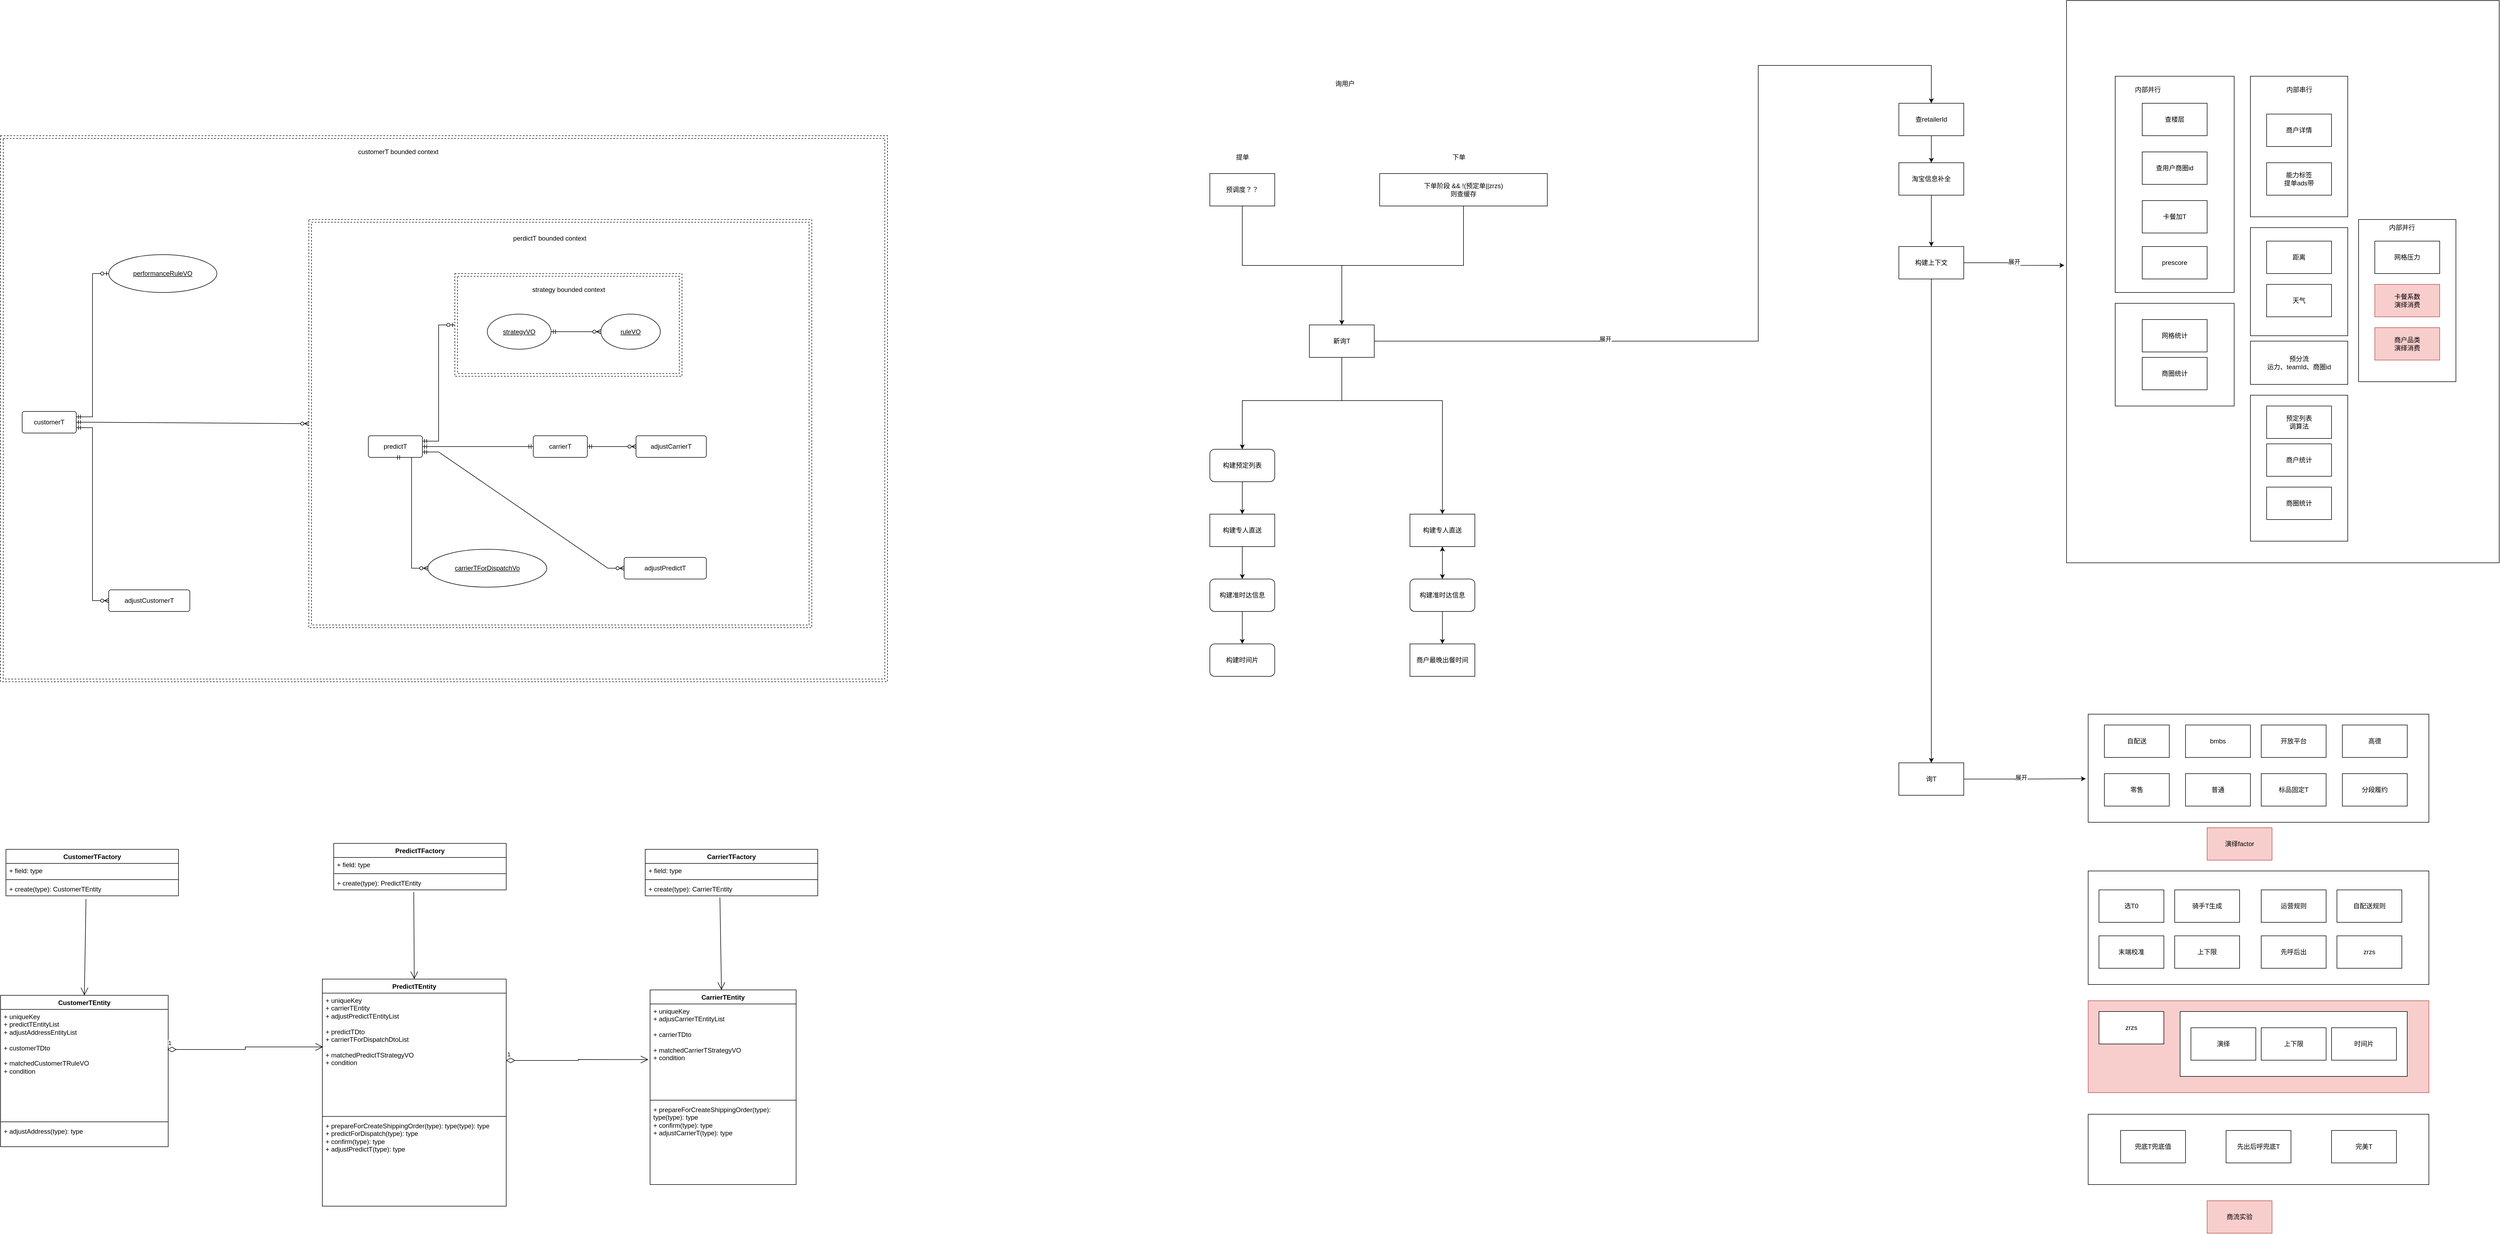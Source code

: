 <mxfile version="22.1.7" type="github">
  <diagram name="第 1 页" id="Sy9umP3xg3mDAJ2cGHKU">
    <mxGraphModel dx="2295" dy="1906" grid="1" gridSize="10" guides="1" tooltips="1" connect="1" arrows="1" fold="1" page="1" pageScale="1" pageWidth="827" pageHeight="1169" math="0" shadow="0">
      <root>
        <mxCell id="0" />
        <mxCell id="1" parent="0" />
        <mxCell id="K0B4q0zZ-ZlsoghsB4aM-43" value="" style="whiteSpace=wrap;html=1;" parent="1" vertex="1">
          <mxGeometry x="3550" y="-570" width="800" height="1040" as="geometry" />
        </mxCell>
        <mxCell id="5gtfUiYYgIrYR47HqZrA-16" value="" style="whiteSpace=wrap;html=1;align=center;dashed=1;shape=ext;margin=3;double=1;" parent="1" vertex="1">
          <mxGeometry x="-270" y="-320" width="1640" height="1010" as="geometry" />
        </mxCell>
        <mxCell id="5gtfUiYYgIrYR47HqZrA-20" value="" style="whiteSpace=wrap;html=1;align=center;dashed=1;shape=ext;margin=3;double=1;" parent="1" vertex="1">
          <mxGeometry x="300" y="-165" width="930" height="755" as="geometry" />
        </mxCell>
        <mxCell id="5gtfUiYYgIrYR47HqZrA-47" value="" style="whiteSpace=wrap;html=1;align=center;dashed=1;shape=ext;margin=3;double=1;" parent="1" vertex="1">
          <mxGeometry x="570" y="-65" width="420" height="190" as="geometry" />
        </mxCell>
        <mxCell id="5gtfUiYYgIrYR47HqZrA-2" value="customerT" style="rounded=1;arcSize=10;whiteSpace=wrap;html=1;align=center;" parent="1" vertex="1">
          <mxGeometry x="-230" y="190" width="100" height="40" as="geometry" />
        </mxCell>
        <mxCell id="5gtfUiYYgIrYR47HqZrA-3" value="predictT" style="rounded=1;arcSize=10;whiteSpace=wrap;html=1;align=center;" parent="1" vertex="1">
          <mxGeometry x="410" y="235" width="100" height="40" as="geometry" />
        </mxCell>
        <mxCell id="5gtfUiYYgIrYR47HqZrA-5" value="carrierT" style="rounded=1;arcSize=10;whiteSpace=wrap;html=1;align=center;" parent="1" vertex="1">
          <mxGeometry x="715" y="235" width="100" height="40" as="geometry" />
        </mxCell>
        <mxCell id="5gtfUiYYgIrYR47HqZrA-6" value="" style="edgeStyle=entityRelationEdgeStyle;fontSize=12;html=1;endArrow=ERmandOne;startArrow=ERmandOne;rounded=0;exitX=1;exitY=0.5;exitDx=0;exitDy=0;entryX=0;entryY=0.5;entryDx=0;entryDy=0;" parent="1" source="5gtfUiYYgIrYR47HqZrA-3" target="5gtfUiYYgIrYR47HqZrA-5" edge="1">
          <mxGeometry width="100" height="100" relative="1" as="geometry">
            <mxPoint x="686" y="350" as="sourcePoint" />
            <mxPoint x="890" y="257.5" as="targetPoint" />
          </mxGeometry>
        </mxCell>
        <mxCell id="5gtfUiYYgIrYR47HqZrA-10" value="adjustCarrierT" style="rounded=1;arcSize=10;whiteSpace=wrap;html=1;align=center;" parent="1" vertex="1">
          <mxGeometry x="905" y="235" width="130" height="40" as="geometry" />
        </mxCell>
        <mxCell id="5gtfUiYYgIrYR47HqZrA-12" value="adjustCustomerT" style="rounded=1;arcSize=10;whiteSpace=wrap;html=1;align=center;" parent="1" vertex="1">
          <mxGeometry x="-70" y="520" width="150" height="40" as="geometry" />
        </mxCell>
        <mxCell id="5gtfUiYYgIrYR47HqZrA-13" value="adjustPredictT" style="rounded=1;arcSize=10;whiteSpace=wrap;html=1;align=center;" parent="1" vertex="1">
          <mxGeometry x="883" y="460" width="152" height="40" as="geometry" />
        </mxCell>
        <mxCell id="5gtfUiYYgIrYR47HqZrA-14" value="" style="edgeStyle=entityRelationEdgeStyle;fontSize=12;html=1;endArrow=ERzeroToMany;rounded=0;exitX=0.5;exitY=1;exitDx=0;exitDy=0;startArrow=ERmandOne;" parent="1" source="5gtfUiYYgIrYR47HqZrA-3" target="5gtfUiYYgIrYR47HqZrA-32" edge="1">
          <mxGeometry width="100" height="100" relative="1" as="geometry">
            <mxPoint x="516" y="480" as="sourcePoint" />
            <mxPoint x="616" y="380" as="targetPoint" />
            <Array as="points">
              <mxPoint x="470" y="440" />
              <mxPoint x="450" y="380" />
              <mxPoint x="450" y="330" />
              <mxPoint x="480" y="410" />
            </Array>
          </mxGeometry>
        </mxCell>
        <mxCell id="5gtfUiYYgIrYR47HqZrA-17" value="customerT bounded context" style="text;html=1;align=center;verticalAlign=middle;resizable=0;points=[];autosize=1;strokeColor=none;fillColor=none;" parent="1" vertex="1">
          <mxGeometry x="340" y="-310" width="250" height="40" as="geometry" />
        </mxCell>
        <mxCell id="5gtfUiYYgIrYR47HqZrA-18" value="performanceRuleVO" style="rounded=1;arcSize=10;whiteSpace=wrap;html=1;align=center;shape=ellipse;margin=3;double=1;perimeter=ellipsePerimeter;fontStyle=4;" parent="1" vertex="1">
          <mxGeometry x="-70" y="-100" width="200" height="70" as="geometry" />
        </mxCell>
        <mxCell id="5gtfUiYYgIrYR47HqZrA-21" value="perdictT bounded context" style="text;html=1;align=center;verticalAlign=middle;resizable=0;points=[];autosize=1;strokeColor=none;fillColor=none;" parent="1" vertex="1">
          <mxGeometry x="630" y="-150" width="230" height="40" as="geometry" />
        </mxCell>
        <mxCell id="5gtfUiYYgIrYR47HqZrA-26" value="strategyVO" style="rounded=1;arcSize=10;whiteSpace=wrap;html=1;align=center;shape=ellipse;perimeter=ellipsePerimeter;fontStyle=4;" parent="1" vertex="1">
          <mxGeometry x="630" y="10" width="118" height="65" as="geometry" />
        </mxCell>
        <mxCell id="5gtfUiYYgIrYR47HqZrA-27" value="ruleVO" style="rounded=1;arcSize=10;whiteSpace=wrap;html=1;align=center;shape=ellipse;perimeter=ellipsePerimeter;fontStyle=4;" parent="1" vertex="1">
          <mxGeometry x="840" y="10" width="110" height="65" as="geometry" />
        </mxCell>
        <mxCell id="5gtfUiYYgIrYR47HqZrA-32" value="carrierTForDispatchVo" style="rounded=1;arcSize=10;whiteSpace=wrap;html=1;align=center;shape=ellipse;perimeter=ellipsePerimeter;fontStyle=4;" parent="1" vertex="1">
          <mxGeometry x="520" y="445" width="220" height="70" as="geometry" />
        </mxCell>
        <mxCell id="5gtfUiYYgIrYR47HqZrA-34" value="" style="edgeStyle=entityRelationEdgeStyle;fontSize=12;html=1;endArrow=ERzeroToOne;startArrow=ERmandOne;rounded=0;exitX=1;exitY=0.25;exitDx=0;exitDy=0;" parent="1" source="5gtfUiYYgIrYR47HqZrA-2" target="5gtfUiYYgIrYR47HqZrA-18" edge="1">
          <mxGeometry width="100" height="100" relative="1" as="geometry">
            <mxPoint x="-180" y="100" as="sourcePoint" />
            <mxPoint x="-30" y="-20" as="targetPoint" />
          </mxGeometry>
        </mxCell>
        <mxCell id="5gtfUiYYgIrYR47HqZrA-35" value="" style="edgeStyle=entityRelationEdgeStyle;fontSize=12;html=1;endArrow=ERzeroToOne;startArrow=ERmandOne;rounded=0;exitX=1;exitY=0.25;exitDx=0;exitDy=0;entryX=0;entryY=0.5;entryDx=0;entryDy=0;" parent="1" source="5gtfUiYYgIrYR47HqZrA-3" target="5gtfUiYYgIrYR47HqZrA-47" edge="1">
          <mxGeometry width="100" height="100" relative="1" as="geometry">
            <mxPoint x="-190" y="75" as="sourcePoint" />
            <mxPoint x="570" y="265" as="targetPoint" />
          </mxGeometry>
        </mxCell>
        <mxCell id="5gtfUiYYgIrYR47HqZrA-39" value="" style="edgeStyle=entityRelationEdgeStyle;fontSize=12;html=1;endArrow=ERzeroToMany;startArrow=ERmandOne;rounded=0;exitX=1;exitY=0.75;exitDx=0;exitDy=0;" parent="1" source="5gtfUiYYgIrYR47HqZrA-3" target="5gtfUiYYgIrYR47HqZrA-13" edge="1">
          <mxGeometry width="100" height="100" relative="1" as="geometry">
            <mxPoint x="520" y="485" as="sourcePoint" />
            <mxPoint x="620" y="385" as="targetPoint" />
          </mxGeometry>
        </mxCell>
        <mxCell id="5gtfUiYYgIrYR47HqZrA-42" value="" style="edgeStyle=entityRelationEdgeStyle;fontSize=12;html=1;endArrow=ERzeroToMany;startArrow=ERmandOne;rounded=0;exitX=1;exitY=0.5;exitDx=0;exitDy=0;entryX=0;entryY=0.5;entryDx=0;entryDy=0;" parent="1" source="5gtfUiYYgIrYR47HqZrA-5" target="5gtfUiYYgIrYR47HqZrA-10" edge="1">
          <mxGeometry width="100" height="100" relative="1" as="geometry">
            <mxPoint x="875" y="260" as="sourcePoint" />
            <mxPoint x="975" y="160" as="targetPoint" />
          </mxGeometry>
        </mxCell>
        <mxCell id="5gtfUiYYgIrYR47HqZrA-48" value="strategy bounded context" style="text;html=1;align=center;verticalAlign=middle;resizable=0;points=[];autosize=1;strokeColor=none;fillColor=none;" parent="1" vertex="1">
          <mxGeometry x="665" y="-55" width="230" height="40" as="geometry" />
        </mxCell>
        <mxCell id="5gtfUiYYgIrYR47HqZrA-58" value="" style="edgeStyle=entityRelationEdgeStyle;fontSize=12;html=1;endArrow=ERzeroToMany;startArrow=ERmandOne;rounded=0;exitX=1;exitY=0.75;exitDx=0;exitDy=0;entryX=0;entryY=0.5;entryDx=0;entryDy=0;" parent="1" source="5gtfUiYYgIrYR47HqZrA-2" target="5gtfUiYYgIrYR47HqZrA-12" edge="1">
          <mxGeometry width="100" height="100" relative="1" as="geometry">
            <mxPoint x="-60" y="400" as="sourcePoint" />
            <mxPoint x="40" y="300" as="targetPoint" />
          </mxGeometry>
        </mxCell>
        <mxCell id="5gtfUiYYgIrYR47HqZrA-59" value="" style="edgeStyle=entityRelationEdgeStyle;fontSize=12;html=1;endArrow=ERzeroToMany;startArrow=ERmandOne;rounded=0;exitX=1;exitY=0.5;exitDx=0;exitDy=0;entryX=0;entryY=0.5;entryDx=0;entryDy=0;" parent="1" source="5gtfUiYYgIrYR47HqZrA-2" target="5gtfUiYYgIrYR47HqZrA-20" edge="1">
          <mxGeometry width="100" height="100" relative="1" as="geometry">
            <mxPoint x="20" y="170" as="sourcePoint" />
            <mxPoint x="120" y="70" as="targetPoint" />
          </mxGeometry>
        </mxCell>
        <mxCell id="5gtfUiYYgIrYR47HqZrA-60" value="" style="edgeStyle=entityRelationEdgeStyle;fontSize=12;html=1;endArrow=ERzeroToMany;startArrow=ERmandOne;rounded=0;exitX=1;exitY=0.5;exitDx=0;exitDy=0;" parent="1" source="5gtfUiYYgIrYR47HqZrA-26" target="5gtfUiYYgIrYR47HqZrA-27" edge="1">
          <mxGeometry width="100" height="100" relative="1" as="geometry">
            <mxPoint x="760" y="35" as="sourcePoint" />
            <mxPoint x="860" y="-65" as="targetPoint" />
          </mxGeometry>
        </mxCell>
        <mxCell id="5gtfUiYYgIrYR47HqZrA-74" value="&lt;span style=&quot;color: rgb(0, 0, 0); font-family: Helvetica; font-size: 12px; font-style: normal; font-variant-ligatures: normal; font-variant-caps: normal; font-weight: 400; letter-spacing: normal; orphans: 2; text-align: center; text-indent: 0px; text-transform: none; widows: 2; word-spacing: 0px; -webkit-text-stroke-width: 0px; background-color: rgb(251, 251, 251); text-decoration-thickness: initial; text-decoration-style: initial; text-decoration-color: initial; float: none; display: inline !important;&quot;&gt;询用户&lt;br&gt;&lt;br&gt;&lt;/span&gt;" style="text;whiteSpace=wrap;html=1;" parent="1" vertex="1">
          <mxGeometry x="2196" y="-430" width="260" height="50" as="geometry" />
        </mxCell>
        <mxCell id="5gtfUiYYgIrYR47HqZrA-94" style="edgeStyle=orthogonalEdgeStyle;rounded=0;orthogonalLoop=1;jettySize=auto;html=1;" parent="1" source="5gtfUiYYgIrYR47HqZrA-76" target="5gtfUiYYgIrYR47HqZrA-84" edge="1">
          <mxGeometry relative="1" as="geometry">
            <Array as="points">
              <mxPoint x="2435" y="-80" />
              <mxPoint x="2210" y="-80" />
            </Array>
          </mxGeometry>
        </mxCell>
        <mxCell id="5gtfUiYYgIrYR47HqZrA-76" value="下单阶段 &amp;amp;&amp;amp; !(预定单||zrzs)&lt;br&gt;则查缓存" style="whiteSpace=wrap;html=1;" parent="1" vertex="1">
          <mxGeometry x="2280" y="-250" width="310" height="60" as="geometry" />
        </mxCell>
        <mxCell id="5gtfUiYYgIrYR47HqZrA-80" value="提单" style="text;html=1;align=center;verticalAlign=middle;resizable=0;points=[];autosize=1;strokeColor=none;fillColor=none;" parent="1" vertex="1">
          <mxGeometry x="1996" y="-300" width="60" height="40" as="geometry" />
        </mxCell>
        <mxCell id="5gtfUiYYgIrYR47HqZrA-81" value="下单" style="text;html=1;align=center;verticalAlign=middle;resizable=0;points=[];autosize=1;strokeColor=none;fillColor=none;" parent="1" vertex="1">
          <mxGeometry x="2396" y="-300" width="60" height="40" as="geometry" />
        </mxCell>
        <mxCell id="5gtfUiYYgIrYR47HqZrA-95" style="edgeStyle=orthogonalEdgeStyle;rounded=0;orthogonalLoop=1;jettySize=auto;html=1;" parent="1" source="5gtfUiYYgIrYR47HqZrA-82" target="5gtfUiYYgIrYR47HqZrA-84" edge="1">
          <mxGeometry relative="1" as="geometry">
            <Array as="points">
              <mxPoint x="2026" y="-80" />
              <mxPoint x="2210" y="-80" />
            </Array>
          </mxGeometry>
        </mxCell>
        <mxCell id="5gtfUiYYgIrYR47HqZrA-82" value="预调度？？" style="whiteSpace=wrap;html=1;" parent="1" vertex="1">
          <mxGeometry x="1966" y="-250" width="120" height="60" as="geometry" />
        </mxCell>
        <mxCell id="5gtfUiYYgIrYR47HqZrA-96" style="edgeStyle=orthogonalEdgeStyle;rounded=0;orthogonalLoop=1;jettySize=auto;html=1;entryX=0.5;entryY=0;entryDx=0;entryDy=0;" parent="1" source="5gtfUiYYgIrYR47HqZrA-84" target="5gtfUiYYgIrYR47HqZrA-85" edge="1">
          <mxGeometry relative="1" as="geometry">
            <Array as="points">
              <mxPoint x="2210" y="170" />
              <mxPoint x="2026" y="170" />
            </Array>
          </mxGeometry>
        </mxCell>
        <mxCell id="5gtfUiYYgIrYR47HqZrA-97" style="edgeStyle=orthogonalEdgeStyle;rounded=0;orthogonalLoop=1;jettySize=auto;html=1;" parent="1" source="5gtfUiYYgIrYR47HqZrA-84" target="5gtfUiYYgIrYR47HqZrA-89" edge="1">
          <mxGeometry relative="1" as="geometry">
            <Array as="points">
              <mxPoint x="2210" y="170" />
              <mxPoint x="2396" y="170" />
            </Array>
          </mxGeometry>
        </mxCell>
        <mxCell id="5gtfUiYYgIrYR47HqZrA-103" style="edgeStyle=orthogonalEdgeStyle;rounded=0;orthogonalLoop=1;jettySize=auto;html=1;entryX=0.5;entryY=0;entryDx=0;entryDy=0;" parent="1" source="5gtfUiYYgIrYR47HqZrA-84" target="5gtfUiYYgIrYR47HqZrA-105" edge="1">
          <mxGeometry relative="1" as="geometry">
            <mxPoint x="3150" y="-350" as="targetPoint" />
            <Array as="points">
              <mxPoint x="2980" y="60" />
              <mxPoint x="2980" y="-450" />
              <mxPoint x="3300" y="-450" />
            </Array>
          </mxGeometry>
        </mxCell>
        <mxCell id="5gtfUiYYgIrYR47HqZrA-106" value="展开" style="edgeLabel;html=1;align=center;verticalAlign=middle;resizable=0;points=[];" parent="5gtfUiYYgIrYR47HqZrA-103" vertex="1" connectable="0">
          <mxGeometry x="-0.47" y="4" relative="1" as="geometry">
            <mxPoint as="offset" />
          </mxGeometry>
        </mxCell>
        <mxCell id="5gtfUiYYgIrYR47HqZrA-84" value="新询T" style="whiteSpace=wrap;html=1;" parent="1" vertex="1">
          <mxGeometry x="2150" y="30" width="120" height="60" as="geometry" />
        </mxCell>
        <mxCell id="5gtfUiYYgIrYR47HqZrA-98" value="" style="edgeStyle=orthogonalEdgeStyle;rounded=0;orthogonalLoop=1;jettySize=auto;html=1;" parent="1" source="5gtfUiYYgIrYR47HqZrA-85" target="5gtfUiYYgIrYR47HqZrA-91" edge="1">
          <mxGeometry relative="1" as="geometry" />
        </mxCell>
        <mxCell id="5gtfUiYYgIrYR47HqZrA-85" value="构建预定列表" style="rounded=1;whiteSpace=wrap;html=1;" parent="1" vertex="1">
          <mxGeometry x="1966" y="260" width="120" height="60" as="geometry" />
        </mxCell>
        <mxCell id="5gtfUiYYgIrYR47HqZrA-100" value="" style="edgeStyle=orthogonalEdgeStyle;rounded=0;orthogonalLoop=1;jettySize=auto;html=1;" parent="1" source="5gtfUiYYgIrYR47HqZrA-86" target="5gtfUiYYgIrYR47HqZrA-87" edge="1">
          <mxGeometry relative="1" as="geometry" />
        </mxCell>
        <mxCell id="5gtfUiYYgIrYR47HqZrA-86" value="构建准时达信息" style="rounded=1;whiteSpace=wrap;html=1;" parent="1" vertex="1">
          <mxGeometry x="1966" y="500" width="120" height="60" as="geometry" />
        </mxCell>
        <mxCell id="5gtfUiYYgIrYR47HqZrA-87" value="构建时间片" style="rounded=1;whiteSpace=wrap;html=1;" parent="1" vertex="1">
          <mxGeometry x="1966" y="620" width="120" height="60" as="geometry" />
        </mxCell>
        <mxCell id="5gtfUiYYgIrYR47HqZrA-88" value="商户最晚出餐时间" style="whiteSpace=wrap;html=1;" parent="1" vertex="1">
          <mxGeometry x="2336" y="620" width="120" height="60" as="geometry" />
        </mxCell>
        <mxCell id="5gtfUiYYgIrYR47HqZrA-101" value="" style="edgeStyle=orthogonalEdgeStyle;rounded=0;orthogonalLoop=1;jettySize=auto;html=1;" parent="1" source="5gtfUiYYgIrYR47HqZrA-89" target="5gtfUiYYgIrYR47HqZrA-90" edge="1">
          <mxGeometry relative="1" as="geometry" />
        </mxCell>
        <mxCell id="5gtfUiYYgIrYR47HqZrA-89" value="构建专人直送" style="whiteSpace=wrap;html=1;" parent="1" vertex="1">
          <mxGeometry x="2336" y="380" width="120" height="60" as="geometry" />
        </mxCell>
        <mxCell id="5gtfUiYYgIrYR47HqZrA-102" value="" style="edgeStyle=orthogonalEdgeStyle;rounded=0;orthogonalLoop=1;jettySize=auto;html=1;" parent="1" source="5gtfUiYYgIrYR47HqZrA-90" target="5gtfUiYYgIrYR47HqZrA-88" edge="1">
          <mxGeometry relative="1" as="geometry" />
        </mxCell>
        <mxCell id="j1E3PI4-q5CCPXzSKbCA-19" value="" style="edgeStyle=orthogonalEdgeStyle;rounded=0;orthogonalLoop=1;jettySize=auto;html=1;" edge="1" parent="1" source="5gtfUiYYgIrYR47HqZrA-90" target="5gtfUiYYgIrYR47HqZrA-89">
          <mxGeometry relative="1" as="geometry" />
        </mxCell>
        <mxCell id="5gtfUiYYgIrYR47HqZrA-90" value="构建准时达信息" style="rounded=1;whiteSpace=wrap;html=1;" parent="1" vertex="1">
          <mxGeometry x="2336" y="500" width="120" height="60" as="geometry" />
        </mxCell>
        <mxCell id="5gtfUiYYgIrYR47HqZrA-99" value="" style="edgeStyle=orthogonalEdgeStyle;rounded=0;orthogonalLoop=1;jettySize=auto;html=1;" parent="1" source="5gtfUiYYgIrYR47HqZrA-91" target="5gtfUiYYgIrYR47HqZrA-86" edge="1">
          <mxGeometry relative="1" as="geometry" />
        </mxCell>
        <mxCell id="5gtfUiYYgIrYR47HqZrA-91" value="构建专人直送" style="whiteSpace=wrap;html=1;" parent="1" vertex="1">
          <mxGeometry x="1966" y="380" width="120" height="60" as="geometry" />
        </mxCell>
        <mxCell id="5gtfUiYYgIrYR47HqZrA-92" style="edgeStyle=orthogonalEdgeStyle;rounded=0;orthogonalLoop=1;jettySize=auto;html=1;exitX=0.5;exitY=1;exitDx=0;exitDy=0;" parent="1" source="5gtfUiYYgIrYR47HqZrA-85" target="5gtfUiYYgIrYR47HqZrA-85" edge="1">
          <mxGeometry relative="1" as="geometry" />
        </mxCell>
        <mxCell id="K0B4q0zZ-ZlsoghsB4aM-3" value="" style="edgeStyle=orthogonalEdgeStyle;rounded=0;orthogonalLoop=1;jettySize=auto;html=1;" parent="1" source="5gtfUiYYgIrYR47HqZrA-105" target="K0B4q0zZ-ZlsoghsB4aM-2" edge="1">
          <mxGeometry relative="1" as="geometry" />
        </mxCell>
        <mxCell id="5gtfUiYYgIrYR47HqZrA-105" value="查retailerId" style="whiteSpace=wrap;html=1;" parent="1" vertex="1">
          <mxGeometry x="3240" y="-380" width="120" height="60" as="geometry" />
        </mxCell>
        <mxCell id="K0B4q0zZ-ZlsoghsB4aM-5" value="" style="edgeStyle=orthogonalEdgeStyle;rounded=0;orthogonalLoop=1;jettySize=auto;html=1;" parent="1" source="K0B4q0zZ-ZlsoghsB4aM-2" target="K0B4q0zZ-ZlsoghsB4aM-4" edge="1">
          <mxGeometry relative="1" as="geometry" />
        </mxCell>
        <mxCell id="K0B4q0zZ-ZlsoghsB4aM-2" value="淘宝信息补全" style="whiteSpace=wrap;html=1;" parent="1" vertex="1">
          <mxGeometry x="3240" y="-270" width="120" height="60" as="geometry" />
        </mxCell>
        <mxCell id="K0B4q0zZ-ZlsoghsB4aM-48" style="edgeStyle=orthogonalEdgeStyle;rounded=0;orthogonalLoop=1;jettySize=auto;html=1;entryX=0.5;entryY=0;entryDx=0;entryDy=0;" parent="1" source="K0B4q0zZ-ZlsoghsB4aM-4" target="K0B4q0zZ-ZlsoghsB4aM-47" edge="1">
          <mxGeometry relative="1" as="geometry" />
        </mxCell>
        <mxCell id="K0B4q0zZ-ZlsoghsB4aM-4" value="构建上下文" style="whiteSpace=wrap;html=1;" parent="1" vertex="1">
          <mxGeometry x="3240" y="-115" width="120" height="60" as="geometry" />
        </mxCell>
        <mxCell id="K0B4q0zZ-ZlsoghsB4aM-6" value="" style="whiteSpace=wrap;html=1;" parent="1" vertex="1">
          <mxGeometry x="3640" y="-430" width="220" height="400" as="geometry" />
        </mxCell>
        <mxCell id="K0B4q0zZ-ZlsoghsB4aM-7" value="查用户商圈id" style="whiteSpace=wrap;html=1;" parent="1" vertex="1">
          <mxGeometry x="3690" y="-290" width="120" height="60" as="geometry" />
        </mxCell>
        <mxCell id="K0B4q0zZ-ZlsoghsB4aM-8" value="卡餐加T" style="whiteSpace=wrap;html=1;" parent="1" vertex="1">
          <mxGeometry x="3690" y="-200" width="120" height="60" as="geometry" />
        </mxCell>
        <mxCell id="K0B4q0zZ-ZlsoghsB4aM-9" value="prescore" style="whiteSpace=wrap;html=1;" parent="1" vertex="1">
          <mxGeometry x="3690" y="-115" width="120" height="60" as="geometry" />
        </mxCell>
        <mxCell id="K0B4q0zZ-ZlsoghsB4aM-13" value="" style="whiteSpace=wrap;html=1;" parent="1" vertex="1">
          <mxGeometry x="3890" y="-430" width="180" height="260" as="geometry" />
        </mxCell>
        <mxCell id="K0B4q0zZ-ZlsoghsB4aM-15" value="能力标签&lt;br&gt;提单ads带" style="whiteSpace=wrap;html=1;" parent="1" vertex="1">
          <mxGeometry x="3920" y="-270" width="120" height="60" as="geometry" />
        </mxCell>
        <mxCell id="K0B4q0zZ-ZlsoghsB4aM-17" value="" style="whiteSpace=wrap;html=1;" parent="1" vertex="1">
          <mxGeometry x="4090" y="-165" width="180" height="300" as="geometry" />
        </mxCell>
        <mxCell id="K0B4q0zZ-ZlsoghsB4aM-19" value="商户品类&lt;br&gt;演绎消费" style="whiteSpace=wrap;html=1;fillColor=#f8cecc;strokeColor=#b85450;" parent="1" vertex="1">
          <mxGeometry x="4120" y="35" width="120" height="60" as="geometry" />
        </mxCell>
        <mxCell id="K0B4q0zZ-ZlsoghsB4aM-21" value="网格压力" style="whiteSpace=wrap;html=1;" parent="1" vertex="1">
          <mxGeometry x="4120" y="-125" width="120" height="60" as="geometry" />
        </mxCell>
        <mxCell id="K0B4q0zZ-ZlsoghsB4aM-24" value="查楼层" style="whiteSpace=wrap;html=1;" parent="1" vertex="1">
          <mxGeometry x="3690" y="-380" width="120" height="60" as="geometry" />
        </mxCell>
        <mxCell id="K0B4q0zZ-ZlsoghsB4aM-26" value="商户详情" style="whiteSpace=wrap;html=1;" parent="1" vertex="1">
          <mxGeometry x="3920" y="-360" width="120" height="60" as="geometry" />
        </mxCell>
        <mxCell id="K0B4q0zZ-ZlsoghsB4aM-27" value="内部并行" style="text;html=1;align=center;verticalAlign=middle;resizable=0;points=[];autosize=1;strokeColor=none;fillColor=none;" parent="1" vertex="1">
          <mxGeometry x="3650" y="-425" width="100" height="40" as="geometry" />
        </mxCell>
        <mxCell id="K0B4q0zZ-ZlsoghsB4aM-28" value="内部串行" style="text;html=1;align=center;verticalAlign=middle;resizable=0;points=[];autosize=1;strokeColor=none;fillColor=none;" parent="1" vertex="1">
          <mxGeometry x="3930" y="-425" width="100" height="40" as="geometry" />
        </mxCell>
        <mxCell id="K0B4q0zZ-ZlsoghsB4aM-29" value="卡餐系数&lt;br&gt;演绎消费" style="whiteSpace=wrap;html=1;fillColor=#f8cecc;strokeColor=#b85450;" parent="1" vertex="1">
          <mxGeometry x="4120" y="-45" width="120" height="60" as="geometry" />
        </mxCell>
        <mxCell id="K0B4q0zZ-ZlsoghsB4aM-30" value="内部并行" style="text;html=1;align=center;verticalAlign=middle;resizable=0;points=[];autosize=1;strokeColor=none;fillColor=none;" parent="1" vertex="1">
          <mxGeometry x="4120" y="-170" width="100" height="40" as="geometry" />
        </mxCell>
        <mxCell id="K0B4q0zZ-ZlsoghsB4aM-31" value="预分流&lt;br&gt;运力、teamId、商圈id" style="whiteSpace=wrap;html=1;" parent="1" vertex="1">
          <mxGeometry x="3890" y="60" width="180" height="80" as="geometry" />
        </mxCell>
        <mxCell id="K0B4q0zZ-ZlsoghsB4aM-32" value="" style="whiteSpace=wrap;html=1;" parent="1" vertex="1">
          <mxGeometry x="3890" y="-150" width="180" height="200" as="geometry" />
        </mxCell>
        <mxCell id="K0B4q0zZ-ZlsoghsB4aM-33" value="距离" style="whiteSpace=wrap;html=1;" parent="1" vertex="1">
          <mxGeometry x="3920" y="-125" width="120" height="60" as="geometry" />
        </mxCell>
        <mxCell id="K0B4q0zZ-ZlsoghsB4aM-34" value="天气" style="whiteSpace=wrap;html=1;" parent="1" vertex="1">
          <mxGeometry x="3920" y="-45" width="120" height="60" as="geometry" />
        </mxCell>
        <mxCell id="K0B4q0zZ-ZlsoghsB4aM-35" value="" style="whiteSpace=wrap;html=1;" parent="1" vertex="1">
          <mxGeometry x="3640" y="-10" width="220" height="190" as="geometry" />
        </mxCell>
        <mxCell id="K0B4q0zZ-ZlsoghsB4aM-36" value="网格统计" style="whiteSpace=wrap;html=1;" parent="1" vertex="1">
          <mxGeometry x="3690" y="20" width="120" height="60" as="geometry" />
        </mxCell>
        <mxCell id="K0B4q0zZ-ZlsoghsB4aM-37" value="商圈统计" style="whiteSpace=wrap;html=1;" parent="1" vertex="1">
          <mxGeometry x="3690" y="90" width="120" height="60" as="geometry" />
        </mxCell>
        <mxCell id="K0B4q0zZ-ZlsoghsB4aM-39" value="" style="whiteSpace=wrap;html=1;" parent="1" vertex="1">
          <mxGeometry x="3890" y="160" width="180" height="270" as="geometry" />
        </mxCell>
        <mxCell id="K0B4q0zZ-ZlsoghsB4aM-40" value="商户统计" style="whiteSpace=wrap;html=1;" parent="1" vertex="1">
          <mxGeometry x="3920" y="250" width="120" height="60" as="geometry" />
        </mxCell>
        <mxCell id="K0B4q0zZ-ZlsoghsB4aM-41" value="商圈统计" style="whiteSpace=wrap;html=1;" parent="1" vertex="1">
          <mxGeometry x="3920" y="330" width="120" height="60" as="geometry" />
        </mxCell>
        <mxCell id="K0B4q0zZ-ZlsoghsB4aM-42" value="预定列表&lt;br style=&quot;border-color: var(--border-color);&quot;&gt;调算法" style="whiteSpace=wrap;html=1;" parent="1" vertex="1">
          <mxGeometry x="3920" y="180" width="120" height="60" as="geometry" />
        </mxCell>
        <mxCell id="K0B4q0zZ-ZlsoghsB4aM-45" style="edgeStyle=orthogonalEdgeStyle;rounded=0;orthogonalLoop=1;jettySize=auto;html=1;entryX=-0.005;entryY=0.471;entryDx=0;entryDy=0;entryPerimeter=0;" parent="1" source="K0B4q0zZ-ZlsoghsB4aM-4" target="K0B4q0zZ-ZlsoghsB4aM-43" edge="1">
          <mxGeometry relative="1" as="geometry" />
        </mxCell>
        <mxCell id="K0B4q0zZ-ZlsoghsB4aM-46" value="展开" style="edgeLabel;html=1;align=center;verticalAlign=middle;resizable=0;points=[];" parent="K0B4q0zZ-ZlsoghsB4aM-45" vertex="1" connectable="0">
          <mxGeometry x="-0.025" y="2" relative="1" as="geometry">
            <mxPoint as="offset" />
          </mxGeometry>
        </mxCell>
        <mxCell id="K0B4q0zZ-ZlsoghsB4aM-47" value="询T" style="whiteSpace=wrap;html=1;" parent="1" vertex="1">
          <mxGeometry x="3240" y="840" width="120" height="60" as="geometry" />
        </mxCell>
        <mxCell id="K0B4q0zZ-ZlsoghsB4aM-49" value="" style="whiteSpace=wrap;html=1;" parent="1" vertex="1">
          <mxGeometry x="3590" y="750" width="630" height="200" as="geometry" />
        </mxCell>
        <mxCell id="K0B4q0zZ-ZlsoghsB4aM-50" value="bmbs" style="whiteSpace=wrap;html=1;" parent="1" vertex="1">
          <mxGeometry x="3770" y="770" width="120" height="60" as="geometry" />
        </mxCell>
        <mxCell id="K0B4q0zZ-ZlsoghsB4aM-51" value="自配送" style="whiteSpace=wrap;html=1;" parent="1" vertex="1">
          <mxGeometry x="3620" y="770" width="120" height="60" as="geometry" />
        </mxCell>
        <mxCell id="K0B4q0zZ-ZlsoghsB4aM-52" value="开放平台" style="whiteSpace=wrap;html=1;" parent="1" vertex="1">
          <mxGeometry x="3910" y="770" width="120" height="60" as="geometry" />
        </mxCell>
        <mxCell id="K0B4q0zZ-ZlsoghsB4aM-53" value="高德" style="whiteSpace=wrap;html=1;" parent="1" vertex="1">
          <mxGeometry x="4060" y="770" width="120" height="60" as="geometry" />
        </mxCell>
        <mxCell id="K0B4q0zZ-ZlsoghsB4aM-54" value="分段履约" style="whiteSpace=wrap;html=1;" parent="1" vertex="1">
          <mxGeometry x="4060" y="860" width="120" height="60" as="geometry" />
        </mxCell>
        <mxCell id="K0B4q0zZ-ZlsoghsB4aM-55" value="零售" style="whiteSpace=wrap;html=1;" parent="1" vertex="1">
          <mxGeometry x="3620" y="860" width="120" height="60" as="geometry" />
        </mxCell>
        <mxCell id="K0B4q0zZ-ZlsoghsB4aM-56" value="普通" style="whiteSpace=wrap;html=1;" parent="1" vertex="1">
          <mxGeometry x="3770" y="860" width="120" height="60" as="geometry" />
        </mxCell>
        <mxCell id="K0B4q0zZ-ZlsoghsB4aM-57" value="标品固定T" style="whiteSpace=wrap;html=1;" parent="1" vertex="1">
          <mxGeometry x="3910" y="860" width="120" height="60" as="geometry" />
        </mxCell>
        <mxCell id="K0B4q0zZ-ZlsoghsB4aM-58" style="edgeStyle=orthogonalEdgeStyle;rounded=0;orthogonalLoop=1;jettySize=auto;html=1;entryX=-0.007;entryY=0.597;entryDx=0;entryDy=0;entryPerimeter=0;" parent="1" source="K0B4q0zZ-ZlsoghsB4aM-47" target="K0B4q0zZ-ZlsoghsB4aM-49" edge="1">
          <mxGeometry relative="1" as="geometry" />
        </mxCell>
        <mxCell id="K0B4q0zZ-ZlsoghsB4aM-59" value="展开" style="edgeLabel;html=1;align=center;verticalAlign=middle;resizable=0;points=[];" parent="K0B4q0zZ-ZlsoghsB4aM-58" vertex="1" connectable="0">
          <mxGeometry x="-0.08" y="3" relative="1" as="geometry">
            <mxPoint x="2" as="offset" />
          </mxGeometry>
        </mxCell>
        <mxCell id="K0B4q0zZ-ZlsoghsB4aM-60" value="" style="whiteSpace=wrap;html=1;" parent="1" vertex="1">
          <mxGeometry x="3590" y="1490" width="630" height="130" as="geometry" />
        </mxCell>
        <mxCell id="K0B4q0zZ-ZlsoghsB4aM-61" value="兜底T兜底值" style="whiteSpace=wrap;html=1;" parent="1" vertex="1">
          <mxGeometry x="3650" y="1520" width="120" height="60" as="geometry" />
        </mxCell>
        <mxCell id="K0B4q0zZ-ZlsoghsB4aM-62" value="完美T" style="whiteSpace=wrap;html=1;" parent="1" vertex="1">
          <mxGeometry x="4040" y="1520" width="120" height="60" as="geometry" />
        </mxCell>
        <mxCell id="K0B4q0zZ-ZlsoghsB4aM-63" value="先出后呼兜底T" style="whiteSpace=wrap;html=1;" parent="1" vertex="1">
          <mxGeometry x="3845" y="1520" width="120" height="60" as="geometry" />
        </mxCell>
        <mxCell id="K0B4q0zZ-ZlsoghsB4aM-64" value="演绎factor" style="whiteSpace=wrap;html=1;fillColor=#f8cecc;strokeColor=#b85450;" parent="1" vertex="1">
          <mxGeometry x="3810" y="960" width="120" height="60" as="geometry" />
        </mxCell>
        <mxCell id="K0B4q0zZ-ZlsoghsB4aM-66" value="" style="whiteSpace=wrap;html=1;" parent="1" vertex="1">
          <mxGeometry x="3590" y="1040" width="630" height="210" as="geometry" />
        </mxCell>
        <mxCell id="j1E3PI4-q5CCPXzSKbCA-1" value="选T0" style="whiteSpace=wrap;html=1;" vertex="1" parent="1">
          <mxGeometry x="3610" y="1075" width="120" height="60" as="geometry" />
        </mxCell>
        <mxCell id="j1E3PI4-q5CCPXzSKbCA-2" value="骑手T生成" style="whiteSpace=wrap;html=1;" vertex="1" parent="1">
          <mxGeometry x="3750" y="1075" width="120" height="60" as="geometry" />
        </mxCell>
        <mxCell id="j1E3PI4-q5CCPXzSKbCA-3" value="运营规则" style="whiteSpace=wrap;html=1;" vertex="1" parent="1">
          <mxGeometry x="3910" y="1075" width="120" height="60" as="geometry" />
        </mxCell>
        <mxCell id="j1E3PI4-q5CCPXzSKbCA-4" value="自配送规则" style="whiteSpace=wrap;html=1;" vertex="1" parent="1">
          <mxGeometry x="4050" y="1075" width="120" height="60" as="geometry" />
        </mxCell>
        <mxCell id="j1E3PI4-q5CCPXzSKbCA-5" value="上下限" style="whiteSpace=wrap;html=1;" vertex="1" parent="1">
          <mxGeometry x="3750" y="1160" width="120" height="60" as="geometry" />
        </mxCell>
        <mxCell id="j1E3PI4-q5CCPXzSKbCA-6" value="末端校准" style="whiteSpace=wrap;html=1;" vertex="1" parent="1">
          <mxGeometry x="3610" y="1160" width="120" height="60" as="geometry" />
        </mxCell>
        <mxCell id="j1E3PI4-q5CCPXzSKbCA-7" value="先呼后出" style="whiteSpace=wrap;html=1;" vertex="1" parent="1">
          <mxGeometry x="3910" y="1160" width="120" height="60" as="geometry" />
        </mxCell>
        <mxCell id="j1E3PI4-q5CCPXzSKbCA-8" value="zrzs" style="whiteSpace=wrap;html=1;" vertex="1" parent="1">
          <mxGeometry x="4050" y="1160" width="120" height="60" as="geometry" />
        </mxCell>
        <mxCell id="j1E3PI4-q5CCPXzSKbCA-9" value="" style="whiteSpace=wrap;html=1;fillColor=#f8cecc;strokeColor=#b85450;" vertex="1" parent="1">
          <mxGeometry x="3590" y="1280" width="630" height="170" as="geometry" />
        </mxCell>
        <mxCell id="j1E3PI4-q5CCPXzSKbCA-10" value="zrzs" style="whiteSpace=wrap;html=1;" vertex="1" parent="1">
          <mxGeometry x="3610" y="1300" width="120" height="60" as="geometry" />
        </mxCell>
        <mxCell id="j1E3PI4-q5CCPXzSKbCA-12" value="" style="whiteSpace=wrap;html=1;" vertex="1" parent="1">
          <mxGeometry x="3760" y="1300" width="420" height="120" as="geometry" />
        </mxCell>
        <mxCell id="j1E3PI4-q5CCPXzSKbCA-13" value="演绎" style="whiteSpace=wrap;html=1;" vertex="1" parent="1">
          <mxGeometry x="3780" y="1330" width="120" height="60" as="geometry" />
        </mxCell>
        <mxCell id="j1E3PI4-q5CCPXzSKbCA-14" value="上下限" style="whiteSpace=wrap;html=1;" vertex="1" parent="1">
          <mxGeometry x="3910" y="1330" width="120" height="60" as="geometry" />
        </mxCell>
        <mxCell id="j1E3PI4-q5CCPXzSKbCA-15" value="时间片" style="whiteSpace=wrap;html=1;" vertex="1" parent="1">
          <mxGeometry x="4040" y="1330" width="120" height="60" as="geometry" />
        </mxCell>
        <mxCell id="j1E3PI4-q5CCPXzSKbCA-16" value="商流实验" style="whiteSpace=wrap;html=1;fillColor=#f8cecc;strokeColor=#b85450;" vertex="1" parent="1">
          <mxGeometry x="3810" y="1650" width="120" height="60" as="geometry" />
        </mxCell>
        <mxCell id="j1E3PI4-q5CCPXzSKbCA-35" value="CustomerTEntity" style="swimlane;fontStyle=1;align=center;verticalAlign=top;childLayout=stackLayout;horizontal=1;startSize=26;horizontalStack=0;resizeParent=1;resizeParentMax=0;resizeLast=0;collapsible=1;marginBottom=0;whiteSpace=wrap;html=1;" vertex="1" parent="1">
          <mxGeometry x="-270" y="1270" width="310" height="280" as="geometry" />
        </mxCell>
        <mxCell id="j1E3PI4-q5CCPXzSKbCA-36" value="+ uniqueKey&lt;br&gt;+ predictTEntityList&lt;br&gt;+ adjustAddressEntityList&lt;br&gt;&lt;br&gt;+ customerTDto&lt;br style=&quot;border-color: var(--border-color);&quot;&gt;&lt;br&gt;+ matchedCustomerTRuleVO&lt;br&gt;+ condition" style="text;strokeColor=none;fillColor=none;align=left;verticalAlign=top;spacingLeft=4;spacingRight=4;overflow=hidden;rotatable=0;points=[[0,0.5],[1,0.5]];portConstraint=eastwest;whiteSpace=wrap;html=1;" vertex="1" parent="j1E3PI4-q5CCPXzSKbCA-35">
          <mxGeometry y="26" width="310" height="204" as="geometry" />
        </mxCell>
        <mxCell id="j1E3PI4-q5CCPXzSKbCA-37" value="" style="line;strokeWidth=1;fillColor=none;align=left;verticalAlign=middle;spacingTop=-1;spacingLeft=3;spacingRight=3;rotatable=0;labelPosition=right;points=[];portConstraint=eastwest;strokeColor=inherit;" vertex="1" parent="j1E3PI4-q5CCPXzSKbCA-35">
          <mxGeometry y="230" width="310" height="8" as="geometry" />
        </mxCell>
        <mxCell id="j1E3PI4-q5CCPXzSKbCA-38" value="+ adjustAddress(type): type" style="text;strokeColor=none;fillColor=none;align=left;verticalAlign=top;spacingLeft=4;spacingRight=4;overflow=hidden;rotatable=0;points=[[0,0.5],[1,0.5]];portConstraint=eastwest;whiteSpace=wrap;html=1;" vertex="1" parent="j1E3PI4-q5CCPXzSKbCA-35">
          <mxGeometry y="238" width="310" height="42" as="geometry" />
        </mxCell>
        <mxCell id="j1E3PI4-q5CCPXzSKbCA-40" value="PredictTEntity" style="swimlane;fontStyle=1;align=center;verticalAlign=top;childLayout=stackLayout;horizontal=1;startSize=26;horizontalStack=0;resizeParent=1;resizeParentMax=0;resizeLast=0;collapsible=1;marginBottom=0;whiteSpace=wrap;html=1;" vertex="1" parent="1">
          <mxGeometry x="325" y="1240" width="340" height="420" as="geometry" />
        </mxCell>
        <mxCell id="j1E3PI4-q5CCPXzSKbCA-41" value="+ uniqueKey&lt;br&gt;+ carrierTEntity&lt;br&gt;+ adjustPredictTEntityList&lt;br&gt;&lt;br&gt;+ predictTDto&lt;br style=&quot;border-color: var(--border-color);&quot;&gt;+&amp;nbsp;carrierTForDispatchDtoList&lt;br style=&quot;border-color: var(--border-color);&quot;&gt;&lt;br&gt;+ matchedPredictTStrategyVO&lt;br&gt;+ condition" style="text;strokeColor=none;fillColor=none;align=left;verticalAlign=top;spacingLeft=4;spacingRight=4;overflow=hidden;rotatable=0;points=[[0,0.5],[1,0.5]];portConstraint=eastwest;whiteSpace=wrap;html=1;" vertex="1" parent="j1E3PI4-q5CCPXzSKbCA-40">
          <mxGeometry y="26" width="340" height="224" as="geometry" />
        </mxCell>
        <mxCell id="j1E3PI4-q5CCPXzSKbCA-42" value="" style="line;strokeWidth=1;fillColor=none;align=left;verticalAlign=middle;spacingTop=-1;spacingLeft=3;spacingRight=3;rotatable=0;labelPosition=right;points=[];portConstraint=eastwest;strokeColor=inherit;" vertex="1" parent="j1E3PI4-q5CCPXzSKbCA-40">
          <mxGeometry y="250" width="340" height="8" as="geometry" />
        </mxCell>
        <mxCell id="j1E3PI4-q5CCPXzSKbCA-43" value="+ prepareForCreateShippingOrder(type): type(type): type&lt;br&gt;+ predictForDispatch(type): type&lt;br&gt;+ confirm(type): type&lt;br&gt;+ adjustPredictT(type): type" style="text;strokeColor=none;fillColor=none;align=left;verticalAlign=top;spacingLeft=4;spacingRight=4;overflow=hidden;rotatable=0;points=[[0,0.5],[1,0.5]];portConstraint=eastwest;whiteSpace=wrap;html=1;" vertex="1" parent="j1E3PI4-q5CCPXzSKbCA-40">
          <mxGeometry y="258" width="340" height="162" as="geometry" />
        </mxCell>
        <mxCell id="j1E3PI4-q5CCPXzSKbCA-45" value="CarrierTEntity" style="swimlane;fontStyle=1;align=center;verticalAlign=top;childLayout=stackLayout;horizontal=1;startSize=26;horizontalStack=0;resizeParent=1;resizeParentMax=0;resizeLast=0;collapsible=1;marginBottom=0;whiteSpace=wrap;html=1;" vertex="1" parent="1">
          <mxGeometry x="931" y="1260" width="270" height="360" as="geometry" />
        </mxCell>
        <mxCell id="j1E3PI4-q5CCPXzSKbCA-46" value="+ uniqueKey&lt;br&gt;+ adjusCarrierTEntityList&lt;br&gt;&lt;br&gt;+ carrierTDto&lt;br&gt;&lt;br&gt;+ matchedCarrierTStrategyVO&lt;br&gt;+ condition" style="text;strokeColor=none;fillColor=none;align=left;verticalAlign=top;spacingLeft=4;spacingRight=4;overflow=hidden;rotatable=0;points=[[0,0.5],[1,0.5]];portConstraint=eastwest;whiteSpace=wrap;html=1;" vertex="1" parent="j1E3PI4-q5CCPXzSKbCA-45">
          <mxGeometry y="26" width="270" height="174" as="geometry" />
        </mxCell>
        <mxCell id="j1E3PI4-q5CCPXzSKbCA-47" value="" style="line;strokeWidth=1;fillColor=none;align=left;verticalAlign=middle;spacingTop=-1;spacingLeft=3;spacingRight=3;rotatable=0;labelPosition=right;points=[];portConstraint=eastwest;strokeColor=inherit;" vertex="1" parent="j1E3PI4-q5CCPXzSKbCA-45">
          <mxGeometry y="200" width="270" height="8" as="geometry" />
        </mxCell>
        <mxCell id="j1E3PI4-q5CCPXzSKbCA-48" value="+ prepareForCreateShippingOrder(type): type(type): type&lt;br style=&quot;border-color: var(--border-color);&quot;&gt;+ confirm(type): type&lt;br&gt;+ adjustCarrierT(type): type" style="text;strokeColor=none;fillColor=none;align=left;verticalAlign=top;spacingLeft=4;spacingRight=4;overflow=hidden;rotatable=0;points=[[0,0.5],[1,0.5]];portConstraint=eastwest;whiteSpace=wrap;html=1;" vertex="1" parent="j1E3PI4-q5CCPXzSKbCA-45">
          <mxGeometry y="208" width="270" height="152" as="geometry" />
        </mxCell>
        <mxCell id="j1E3PI4-q5CCPXzSKbCA-54" value="1" style="endArrow=open;html=1;endSize=12;startArrow=diamondThin;startSize=14;startFill=0;edgeStyle=orthogonalEdgeStyle;align=left;verticalAlign=bottom;rounded=0;exitX=0.995;exitY=0.364;exitDx=0;exitDy=0;exitPerimeter=0;entryX=0.004;entryY=0.444;entryDx=0;entryDy=0;entryPerimeter=0;" edge="1" parent="1" source="j1E3PI4-q5CCPXzSKbCA-36" target="j1E3PI4-q5CCPXzSKbCA-41">
          <mxGeometry x="-1" y="3" relative="1" as="geometry">
            <mxPoint x="121" y="1370" as="sourcePoint" />
            <mxPoint x="281" y="1370" as="targetPoint" />
          </mxGeometry>
        </mxCell>
        <mxCell id="j1E3PI4-q5CCPXzSKbCA-55" value="1" style="endArrow=open;html=1;endSize=12;startArrow=diamondThin;startSize=14;startFill=0;edgeStyle=orthogonalEdgeStyle;align=left;verticalAlign=bottom;rounded=0;exitX=0.999;exitY=0.556;exitDx=0;exitDy=0;exitPerimeter=0;entryX=-0.012;entryY=0.591;entryDx=0;entryDy=0;entryPerimeter=0;" edge="1" parent="1" source="j1E3PI4-q5CCPXzSKbCA-41" target="j1E3PI4-q5CCPXzSKbCA-46">
          <mxGeometry x="-1" y="3" relative="1" as="geometry">
            <mxPoint x="701" y="1320" as="sourcePoint" />
            <mxPoint x="861" y="1320" as="targetPoint" />
          </mxGeometry>
        </mxCell>
        <mxCell id="j1E3PI4-q5CCPXzSKbCA-57" value="CustomerTFactory" style="swimlane;fontStyle=1;align=center;verticalAlign=top;childLayout=stackLayout;horizontal=1;startSize=26;horizontalStack=0;resizeParent=1;resizeParentMax=0;resizeLast=0;collapsible=1;marginBottom=0;whiteSpace=wrap;html=1;" vertex="1" parent="1">
          <mxGeometry x="-260" y="1000" width="319" height="86" as="geometry" />
        </mxCell>
        <mxCell id="j1E3PI4-q5CCPXzSKbCA-58" value="+ field: type" style="text;strokeColor=none;fillColor=none;align=left;verticalAlign=top;spacingLeft=4;spacingRight=4;overflow=hidden;rotatable=0;points=[[0,0.5],[1,0.5]];portConstraint=eastwest;whiteSpace=wrap;html=1;" vertex="1" parent="j1E3PI4-q5CCPXzSKbCA-57">
          <mxGeometry y="26" width="319" height="26" as="geometry" />
        </mxCell>
        <mxCell id="j1E3PI4-q5CCPXzSKbCA-59" value="" style="line;strokeWidth=1;fillColor=none;align=left;verticalAlign=middle;spacingTop=-1;spacingLeft=3;spacingRight=3;rotatable=0;labelPosition=right;points=[];portConstraint=eastwest;strokeColor=inherit;" vertex="1" parent="j1E3PI4-q5CCPXzSKbCA-57">
          <mxGeometry y="52" width="319" height="8" as="geometry" />
        </mxCell>
        <mxCell id="j1E3PI4-q5CCPXzSKbCA-60" value="+ create(type):&amp;nbsp;CustomerTEntity" style="text;strokeColor=none;fillColor=none;align=left;verticalAlign=top;spacingLeft=4;spacingRight=4;overflow=hidden;rotatable=0;points=[[0,0.5],[1,0.5]];portConstraint=eastwest;whiteSpace=wrap;html=1;" vertex="1" parent="j1E3PI4-q5CCPXzSKbCA-57">
          <mxGeometry y="60" width="319" height="26" as="geometry" />
        </mxCell>
        <mxCell id="j1E3PI4-q5CCPXzSKbCA-61" value="PredictTFactory" style="swimlane;fontStyle=1;align=center;verticalAlign=top;childLayout=stackLayout;horizontal=1;startSize=26;horizontalStack=0;resizeParent=1;resizeParentMax=0;resizeLast=0;collapsible=1;marginBottom=0;whiteSpace=wrap;html=1;" vertex="1" parent="1">
          <mxGeometry x="346" y="989" width="319" height="86" as="geometry" />
        </mxCell>
        <mxCell id="j1E3PI4-q5CCPXzSKbCA-62" value="+ field: type" style="text;strokeColor=none;fillColor=none;align=left;verticalAlign=top;spacingLeft=4;spacingRight=4;overflow=hidden;rotatable=0;points=[[0,0.5],[1,0.5]];portConstraint=eastwest;whiteSpace=wrap;html=1;" vertex="1" parent="j1E3PI4-q5CCPXzSKbCA-61">
          <mxGeometry y="26" width="319" height="26" as="geometry" />
        </mxCell>
        <mxCell id="j1E3PI4-q5CCPXzSKbCA-63" value="" style="line;strokeWidth=1;fillColor=none;align=left;verticalAlign=middle;spacingTop=-1;spacingLeft=3;spacingRight=3;rotatable=0;labelPosition=right;points=[];portConstraint=eastwest;strokeColor=inherit;" vertex="1" parent="j1E3PI4-q5CCPXzSKbCA-61">
          <mxGeometry y="52" width="319" height="8" as="geometry" />
        </mxCell>
        <mxCell id="j1E3PI4-q5CCPXzSKbCA-64" value="+ create(type):&amp;nbsp;PredictTEntity" style="text;strokeColor=none;fillColor=none;align=left;verticalAlign=top;spacingLeft=4;spacingRight=4;overflow=hidden;rotatable=0;points=[[0,0.5],[1,0.5]];portConstraint=eastwest;whiteSpace=wrap;html=1;" vertex="1" parent="j1E3PI4-q5CCPXzSKbCA-61">
          <mxGeometry y="60" width="319" height="26" as="geometry" />
        </mxCell>
        <mxCell id="j1E3PI4-q5CCPXzSKbCA-65" value="" style="endArrow=open;endFill=1;endSize=12;html=1;rounded=0;exitX=0.464;exitY=1.231;exitDx=0;exitDy=0;exitPerimeter=0;entryX=0.5;entryY=0;entryDx=0;entryDy=0;" edge="1" parent="1" source="j1E3PI4-q5CCPXzSKbCA-60" target="j1E3PI4-q5CCPXzSKbCA-35">
          <mxGeometry width="160" relative="1" as="geometry">
            <mxPoint x="-120" y="1160" as="sourcePoint" />
            <mxPoint x="-122" y="1250" as="targetPoint" />
          </mxGeometry>
        </mxCell>
        <mxCell id="j1E3PI4-q5CCPXzSKbCA-66" value="" style="endArrow=open;endFill=1;endSize=12;html=1;rounded=0;exitX=0.464;exitY=1.154;exitDx=0;exitDy=0;exitPerimeter=0;entryX=0.5;entryY=0;entryDx=0;entryDy=0;" edge="1" parent="1" source="j1E3PI4-q5CCPXzSKbCA-64" target="j1E3PI4-q5CCPXzSKbCA-40">
          <mxGeometry width="160" relative="1" as="geometry">
            <mxPoint x="470" y="1150" as="sourcePoint" />
            <mxPoint x="630" y="1150" as="targetPoint" />
          </mxGeometry>
        </mxCell>
        <mxCell id="j1E3PI4-q5CCPXzSKbCA-67" value="CarrierTFactory" style="swimlane;fontStyle=1;align=center;verticalAlign=top;childLayout=stackLayout;horizontal=1;startSize=26;horizontalStack=0;resizeParent=1;resizeParentMax=0;resizeLast=0;collapsible=1;marginBottom=0;whiteSpace=wrap;html=1;" vertex="1" parent="1">
          <mxGeometry x="922" y="1000" width="319" height="86" as="geometry" />
        </mxCell>
        <mxCell id="j1E3PI4-q5CCPXzSKbCA-68" value="+ field: type" style="text;strokeColor=none;fillColor=none;align=left;verticalAlign=top;spacingLeft=4;spacingRight=4;overflow=hidden;rotatable=0;points=[[0,0.5],[1,0.5]];portConstraint=eastwest;whiteSpace=wrap;html=1;" vertex="1" parent="j1E3PI4-q5CCPXzSKbCA-67">
          <mxGeometry y="26" width="319" height="26" as="geometry" />
        </mxCell>
        <mxCell id="j1E3PI4-q5CCPXzSKbCA-69" value="" style="line;strokeWidth=1;fillColor=none;align=left;verticalAlign=middle;spacingTop=-1;spacingLeft=3;spacingRight=3;rotatable=0;labelPosition=right;points=[];portConstraint=eastwest;strokeColor=inherit;" vertex="1" parent="j1E3PI4-q5CCPXzSKbCA-67">
          <mxGeometry y="52" width="319" height="8" as="geometry" />
        </mxCell>
        <mxCell id="j1E3PI4-q5CCPXzSKbCA-70" value="+ create(type): CarrierTEntity" style="text;strokeColor=none;fillColor=none;align=left;verticalAlign=top;spacingLeft=4;spacingRight=4;overflow=hidden;rotatable=0;points=[[0,0.5],[1,0.5]];portConstraint=eastwest;whiteSpace=wrap;html=1;" vertex="1" parent="j1E3PI4-q5CCPXzSKbCA-67">
          <mxGeometry y="60" width="319" height="26" as="geometry" />
        </mxCell>
        <mxCell id="j1E3PI4-q5CCPXzSKbCA-71" value="" style="endArrow=open;endFill=1;endSize=12;html=1;rounded=0;exitX=0.433;exitY=1.115;exitDx=0;exitDy=0;exitPerimeter=0;" edge="1" parent="1" source="j1E3PI4-q5CCPXzSKbCA-70" target="j1E3PI4-q5CCPXzSKbCA-45">
          <mxGeometry width="160" relative="1" as="geometry">
            <mxPoint x="1100" y="1170" as="sourcePoint" />
            <mxPoint x="1260" y="1170" as="targetPoint" />
          </mxGeometry>
        </mxCell>
      </root>
    </mxGraphModel>
  </diagram>
</mxfile>

